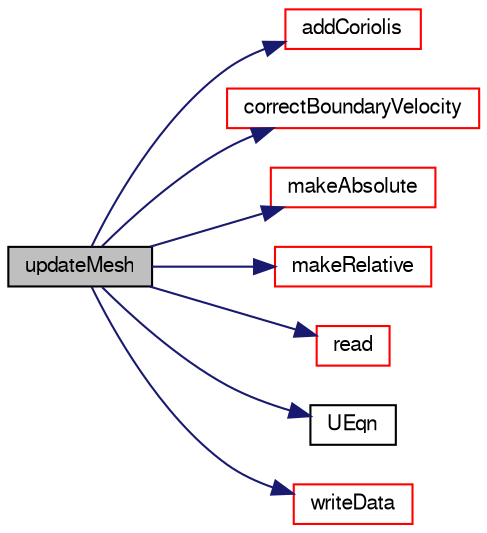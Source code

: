 digraph "updateMesh"
{
  bgcolor="transparent";
  edge [fontname="FreeSans",fontsize="10",labelfontname="FreeSans",labelfontsize="10"];
  node [fontname="FreeSans",fontsize="10",shape=record];
  rankdir="LR";
  Node330 [label="updateMesh",height=0.2,width=0.4,color="black", fillcolor="grey75", style="filled", fontcolor="black"];
  Node330 -> Node331 [color="midnightblue",fontsize="10",style="solid",fontname="FreeSans"];
  Node331 [label="addCoriolis",height=0.2,width=0.4,color="red",URL="$a21898.html#ad34ca5a7d926a60e061d288e019a56a4",tooltip="Add the Coriolis force contribution to the acceleration field. "];
  Node330 -> Node333 [color="midnightblue",fontsize="10",style="solid",fontname="FreeSans"];
  Node333 [label="correctBoundaryVelocity",height=0.2,width=0.4,color="red",URL="$a21898.html#a960791e328f9950647e53a56cded2e31",tooltip="Correct the boundary velocity for the roation of the MRF region. "];
  Node330 -> Node335 [color="midnightblue",fontsize="10",style="solid",fontname="FreeSans"];
  Node335 [label="makeAbsolute",height=0.2,width=0.4,color="red",URL="$a21898.html#a8af73e040f6428dc8928b81087ee9ecd",tooltip="Make the given relative velocity absolute within the MRF region. "];
  Node330 -> Node339 [color="midnightblue",fontsize="10",style="solid",fontname="FreeSans"];
  Node339 [label="makeRelative",height=0.2,width=0.4,color="red",URL="$a21898.html#aaa0b627878c53a843733aa3c37306d9a",tooltip="Make the given absolute velocity relative within the MRF region. "];
  Node330 -> Node340 [color="midnightblue",fontsize="10",style="solid",fontname="FreeSans"];
  Node340 [label="read",height=0.2,width=0.4,color="red",URL="$a21898.html#a6ce0c64db98eb6144d363dbfc86104eb",tooltip="Read MRF dictionary. "];
  Node330 -> Node346 [color="midnightblue",fontsize="10",style="solid",fontname="FreeSans"];
  Node346 [label="UEqn",height=0.2,width=0.4,color="black",URL="$a38216.html#a52ab48945aa1b57fc2a1bec3e481449a"];
  Node330 -> Node347 [color="midnightblue",fontsize="10",style="solid",fontname="FreeSans"];
  Node347 [label="writeData",height=0.2,width=0.4,color="red",URL="$a21898.html#a4a9a5e81ef203c89a365d47f0acc39b9",tooltip="Write. "];
}
